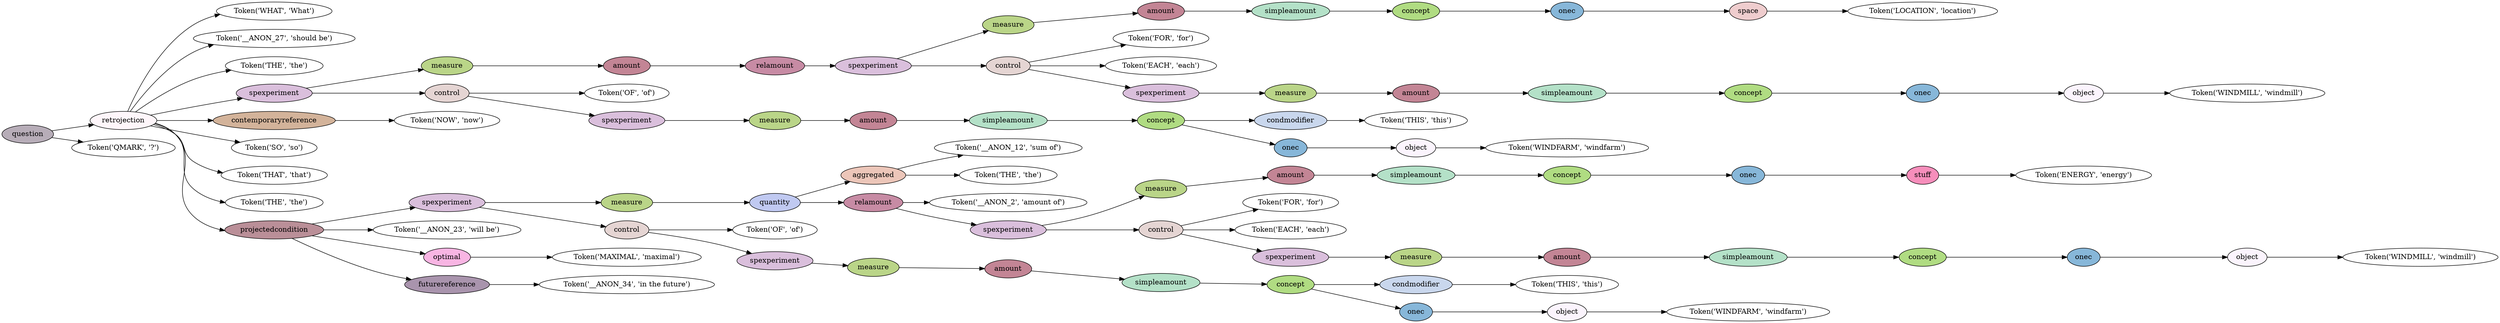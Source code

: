 digraph G {
rankdir=LR;
0 [label="Token('WHAT', 'What')"];
1 [label="Token('__ANON_27', 'should be')"];
2 [label="Token('THE', 'the')"];
3 [label="Token('LOCATION', 'location')"];
4 [fillcolor="#efcdce", label=space, style=filled];
4 -> 3;
5 [fillcolor="#87b7d9", label=onec, style=filled];
5 -> 4;
6 [fillcolor="#b0dc82", label=concept, style=filled];
6 -> 5;
7 [fillcolor="#b4e1c8", label=simpleamount, style=filled];
7 -> 6;
8 [fillcolor="#c38595", label=amount, style=filled];
8 -> 7;
9 [fillcolor="#bad588", label=measure, style=filled];
9 -> 8;
10 [label="Token('FOR', 'for')"];
11 [label="Token('EACH', 'each')"];
12 [label="Token('WINDMILL', 'windmill')"];
13 [fillcolor="#fbf4fd", label=object, style=filled];
13 -> 12;
14 [fillcolor="#87b7d9", label=onec, style=filled];
14 -> 13;
15 [fillcolor="#b0dc82", label=concept, style=filled];
15 -> 14;
16 [fillcolor="#b4e1c8", label=simpleamount, style=filled];
16 -> 15;
17 [fillcolor="#c38595", label=amount, style=filled];
17 -> 16;
18 [fillcolor="#bad588", label=measure, style=filled];
18 -> 17;
19 [fillcolor="#dabfdc", label=spexperiment, style=filled];
19 -> 18;
20 [fillcolor="#e5d5d3", label=control, style=filled];
20 -> 10;
20 -> 11;
20 -> 19;
21 [fillcolor="#dabfdc", label=spexperiment, style=filled];
21 -> 9;
21 -> 20;
22 [fillcolor="#c78ba4", label=relamount, style=filled];
22 -> 21;
23 [fillcolor="#c38595", label=amount, style=filled];
23 -> 22;
24 [fillcolor="#bad588", label=measure, style=filled];
24 -> 23;
25 [label="Token('OF', 'of')"];
26 [label="Token('THIS', 'this')"];
27 [fillcolor="#c9d7ed", label=condmodifier, style=filled];
27 -> 26;
28 [label="Token('WINDFARM', 'windfarm')"];
29 [fillcolor="#fbf4fd", label=object, style=filled];
29 -> 28;
30 [fillcolor="#87b7d9", label=onec, style=filled];
30 -> 29;
31 [fillcolor="#b0dc82", label=concept, style=filled];
31 -> 27;
31 -> 30;
32 [fillcolor="#b4e1c8", label=simpleamount, style=filled];
32 -> 31;
33 [fillcolor="#c38595", label=amount, style=filled];
33 -> 32;
34 [fillcolor="#bad588", label=measure, style=filled];
34 -> 33;
35 [fillcolor="#dabfdc", label=spexperiment, style=filled];
35 -> 34;
36 [fillcolor="#e5d5d3", label=control, style=filled];
36 -> 25;
36 -> 35;
37 [fillcolor="#dabfdc", label=spexperiment, style=filled];
37 -> 24;
37 -> 36;
38 [label="Token('NOW', 'now')"];
39 [fillcolor="#d3b39a", label=contemporaryreference, style=filled];
39 -> 38;
40 [label="Token('SO', 'so')"];
41 [label="Token('THAT', 'that')"];
42 [label="Token('THE', 'the')"];
43 [label="Token('__ANON_12', 'sum of')"];
44 [label="Token('THE', 'the')"];
45 [fillcolor="#ecc6b9", label=aggregated, style=filled];
45 -> 43;
45 -> 44;
46 [label="Token('__ANON_2', 'amount of')"];
47 [label="Token('ENERGY', 'energy')"];
48 [fillcolor="#f68ebb", label=stuff, style=filled];
48 -> 47;
49 [fillcolor="#87b7d9", label=onec, style=filled];
49 -> 48;
50 [fillcolor="#b0dc82", label=concept, style=filled];
50 -> 49;
51 [fillcolor="#b4e1c8", label=simpleamount, style=filled];
51 -> 50;
52 [fillcolor="#c38595", label=amount, style=filled];
52 -> 51;
53 [fillcolor="#bad588", label=measure, style=filled];
53 -> 52;
54 [label="Token('FOR', 'for')"];
55 [label="Token('EACH', 'each')"];
56 [label="Token('WINDMILL', 'windmill')"];
57 [fillcolor="#fbf4fd", label=object, style=filled];
57 -> 56;
58 [fillcolor="#87b7d9", label=onec, style=filled];
58 -> 57;
59 [fillcolor="#b0dc82", label=concept, style=filled];
59 -> 58;
60 [fillcolor="#b4e1c8", label=simpleamount, style=filled];
60 -> 59;
61 [fillcolor="#c38595", label=amount, style=filled];
61 -> 60;
62 [fillcolor="#bad588", label=measure, style=filled];
62 -> 61;
63 [fillcolor="#dabfdc", label=spexperiment, style=filled];
63 -> 62;
64 [fillcolor="#e5d5d3", label=control, style=filled];
64 -> 54;
64 -> 55;
64 -> 63;
65 [fillcolor="#dabfdc", label=spexperiment, style=filled];
65 -> 53;
65 -> 64;
66 [fillcolor="#c78ba4", label=relamount, style=filled];
66 -> 46;
66 -> 65;
67 [fillcolor="#c0c9f1", label=quantity, style=filled];
67 -> 45;
67 -> 66;
68 [fillcolor="#bad588", label=measure, style=filled];
68 -> 67;
69 [label="Token('OF', 'of')"];
70 [label="Token('THIS', 'this')"];
71 [fillcolor="#c9d7ed", label=condmodifier, style=filled];
71 -> 70;
72 [label="Token('WINDFARM', 'windfarm')"];
73 [fillcolor="#fbf4fd", label=object, style=filled];
73 -> 72;
74 [fillcolor="#87b7d9", label=onec, style=filled];
74 -> 73;
75 [fillcolor="#b0dc82", label=concept, style=filled];
75 -> 71;
75 -> 74;
76 [fillcolor="#b4e1c8", label=simpleamount, style=filled];
76 -> 75;
77 [fillcolor="#c38595", label=amount, style=filled];
77 -> 76;
78 [fillcolor="#bad588", label=measure, style=filled];
78 -> 77;
79 [fillcolor="#dabfdc", label=spexperiment, style=filled];
79 -> 78;
80 [fillcolor="#e5d5d3", label=control, style=filled];
80 -> 69;
80 -> 79;
81 [fillcolor="#dabfdc", label=spexperiment, style=filled];
81 -> 68;
81 -> 80;
82 [label="Token('__ANON_23', 'will be')"];
83 [label="Token('MAXIMAL', 'maximal')"];
84 [fillcolor="#f8b5e3", label=optimal, style=filled];
84 -> 83;
85 [label="Token('__ANON_34', 'in the future')"];
86 [fillcolor="#a994ad", label=futurereference, style=filled];
86 -> 85;
87 [fillcolor="#ba8f98", label=projectedcondition, style=filled];
87 -> 81;
87 -> 82;
87 -> 84;
87 -> 86;
88 [fillcolor="#fef6fa", label=retrojection, style=filled];
88 -> 0;
88 -> 1;
88 -> 2;
88 -> 37;
88 -> 39;
88 -> 40;
88 -> 41;
88 -> 42;
88 -> 87;
89 [label="Token('QMARK', '?')"];
90 [fillcolor="#b7adb8", label=question, style=filled];
90 -> 88;
90 -> 89;
}
